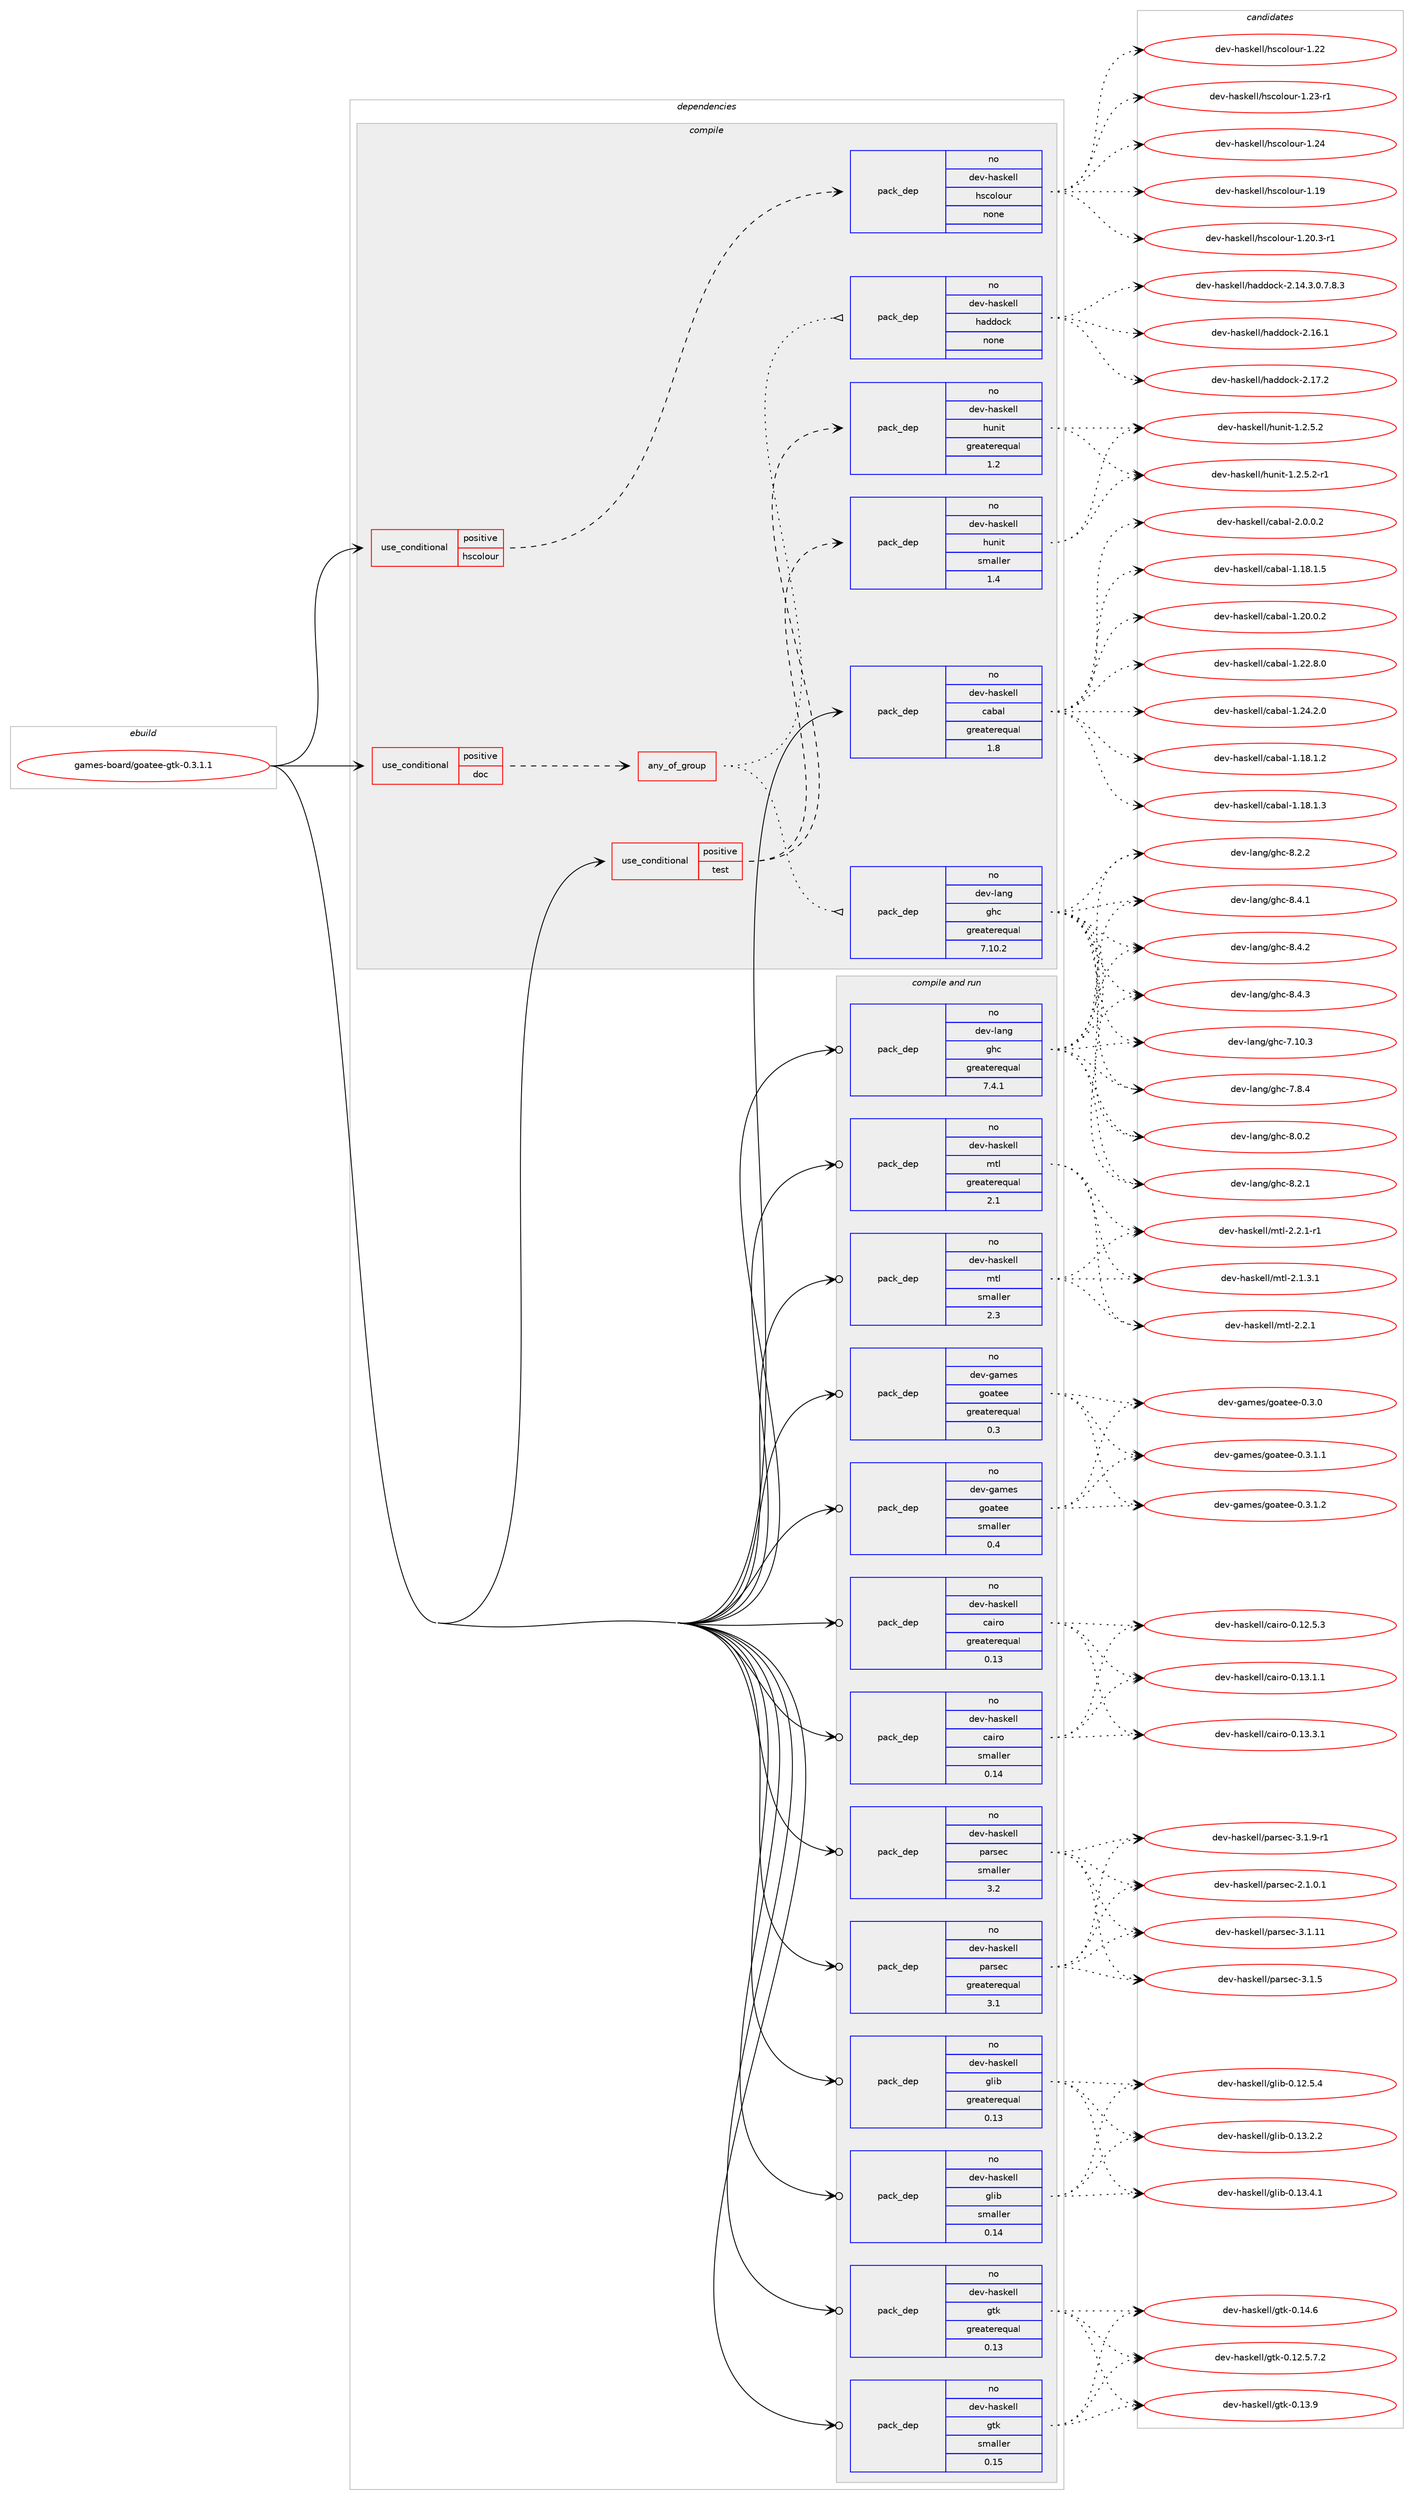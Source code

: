 digraph prolog {

# *************
# Graph options
# *************

newrank=true;
concentrate=true;
compound=true;
graph [rankdir=LR,fontname=Helvetica,fontsize=10,ranksep=1.5];#, ranksep=2.5, nodesep=0.2];
edge  [arrowhead=vee];
node  [fontname=Helvetica,fontsize=10];

# **********
# The ebuild
# **********

subgraph cluster_leftcol {
color=gray;
rank=same;
label=<<i>ebuild</i>>;
id [label="games-board/goatee-gtk-0.3.1.1", color=red, width=4, href="../games-board/goatee-gtk-0.3.1.1.svg"];
}

# ****************
# The dependencies
# ****************

subgraph cluster_midcol {
color=gray;
label=<<i>dependencies</i>>;
subgraph cluster_compile {
fillcolor="#eeeeee";
style=filled;
label=<<i>compile</i>>;
subgraph cond426145 {
dependency1555152 [label=<<TABLE BORDER="0" CELLBORDER="1" CELLSPACING="0" CELLPADDING="4"><TR><TD ROWSPAN="3" CELLPADDING="10">use_conditional</TD></TR><TR><TD>positive</TD></TR><TR><TD>doc</TD></TR></TABLE>>, shape=none, color=red];
subgraph any23236 {
dependency1555153 [label=<<TABLE BORDER="0" CELLBORDER="1" CELLSPACING="0" CELLPADDING="4"><TR><TD CELLPADDING="10">any_of_group</TD></TR></TABLE>>, shape=none, color=red];subgraph pack1105178 {
dependency1555154 [label=<<TABLE BORDER="0" CELLBORDER="1" CELLSPACING="0" CELLPADDING="4" WIDTH="220"><TR><TD ROWSPAN="6" CELLPADDING="30">pack_dep</TD></TR><TR><TD WIDTH="110">no</TD></TR><TR><TD>dev-haskell</TD></TR><TR><TD>haddock</TD></TR><TR><TD>none</TD></TR><TR><TD></TD></TR></TABLE>>, shape=none, color=blue];
}
dependency1555153:e -> dependency1555154:w [weight=20,style="dotted",arrowhead="oinv"];
subgraph pack1105179 {
dependency1555155 [label=<<TABLE BORDER="0" CELLBORDER="1" CELLSPACING="0" CELLPADDING="4" WIDTH="220"><TR><TD ROWSPAN="6" CELLPADDING="30">pack_dep</TD></TR><TR><TD WIDTH="110">no</TD></TR><TR><TD>dev-lang</TD></TR><TR><TD>ghc</TD></TR><TR><TD>greaterequal</TD></TR><TR><TD>7.10.2</TD></TR></TABLE>>, shape=none, color=blue];
}
dependency1555153:e -> dependency1555155:w [weight=20,style="dotted",arrowhead="oinv"];
}
dependency1555152:e -> dependency1555153:w [weight=20,style="dashed",arrowhead="vee"];
}
id:e -> dependency1555152:w [weight=20,style="solid",arrowhead="vee"];
subgraph cond426146 {
dependency1555156 [label=<<TABLE BORDER="0" CELLBORDER="1" CELLSPACING="0" CELLPADDING="4"><TR><TD ROWSPAN="3" CELLPADDING="10">use_conditional</TD></TR><TR><TD>positive</TD></TR><TR><TD>hscolour</TD></TR></TABLE>>, shape=none, color=red];
subgraph pack1105180 {
dependency1555157 [label=<<TABLE BORDER="0" CELLBORDER="1" CELLSPACING="0" CELLPADDING="4" WIDTH="220"><TR><TD ROWSPAN="6" CELLPADDING="30">pack_dep</TD></TR><TR><TD WIDTH="110">no</TD></TR><TR><TD>dev-haskell</TD></TR><TR><TD>hscolour</TD></TR><TR><TD>none</TD></TR><TR><TD></TD></TR></TABLE>>, shape=none, color=blue];
}
dependency1555156:e -> dependency1555157:w [weight=20,style="dashed",arrowhead="vee"];
}
id:e -> dependency1555156:w [weight=20,style="solid",arrowhead="vee"];
subgraph cond426147 {
dependency1555158 [label=<<TABLE BORDER="0" CELLBORDER="1" CELLSPACING="0" CELLPADDING="4"><TR><TD ROWSPAN="3" CELLPADDING="10">use_conditional</TD></TR><TR><TD>positive</TD></TR><TR><TD>test</TD></TR></TABLE>>, shape=none, color=red];
subgraph pack1105181 {
dependency1555159 [label=<<TABLE BORDER="0" CELLBORDER="1" CELLSPACING="0" CELLPADDING="4" WIDTH="220"><TR><TD ROWSPAN="6" CELLPADDING="30">pack_dep</TD></TR><TR><TD WIDTH="110">no</TD></TR><TR><TD>dev-haskell</TD></TR><TR><TD>hunit</TD></TR><TR><TD>greaterequal</TD></TR><TR><TD>1.2</TD></TR></TABLE>>, shape=none, color=blue];
}
dependency1555158:e -> dependency1555159:w [weight=20,style="dashed",arrowhead="vee"];
subgraph pack1105182 {
dependency1555160 [label=<<TABLE BORDER="0" CELLBORDER="1" CELLSPACING="0" CELLPADDING="4" WIDTH="220"><TR><TD ROWSPAN="6" CELLPADDING="30">pack_dep</TD></TR><TR><TD WIDTH="110">no</TD></TR><TR><TD>dev-haskell</TD></TR><TR><TD>hunit</TD></TR><TR><TD>smaller</TD></TR><TR><TD>1.4</TD></TR></TABLE>>, shape=none, color=blue];
}
dependency1555158:e -> dependency1555160:w [weight=20,style="dashed",arrowhead="vee"];
}
id:e -> dependency1555158:w [weight=20,style="solid",arrowhead="vee"];
subgraph pack1105183 {
dependency1555161 [label=<<TABLE BORDER="0" CELLBORDER="1" CELLSPACING="0" CELLPADDING="4" WIDTH="220"><TR><TD ROWSPAN="6" CELLPADDING="30">pack_dep</TD></TR><TR><TD WIDTH="110">no</TD></TR><TR><TD>dev-haskell</TD></TR><TR><TD>cabal</TD></TR><TR><TD>greaterequal</TD></TR><TR><TD>1.8</TD></TR></TABLE>>, shape=none, color=blue];
}
id:e -> dependency1555161:w [weight=20,style="solid",arrowhead="vee"];
}
subgraph cluster_compileandrun {
fillcolor="#eeeeee";
style=filled;
label=<<i>compile and run</i>>;
subgraph pack1105184 {
dependency1555162 [label=<<TABLE BORDER="0" CELLBORDER="1" CELLSPACING="0" CELLPADDING="4" WIDTH="220"><TR><TD ROWSPAN="6" CELLPADDING="30">pack_dep</TD></TR><TR><TD WIDTH="110">no</TD></TR><TR><TD>dev-games</TD></TR><TR><TD>goatee</TD></TR><TR><TD>greaterequal</TD></TR><TR><TD>0.3</TD></TR></TABLE>>, shape=none, color=blue];
}
id:e -> dependency1555162:w [weight=20,style="solid",arrowhead="odotvee"];
subgraph pack1105185 {
dependency1555163 [label=<<TABLE BORDER="0" CELLBORDER="1" CELLSPACING="0" CELLPADDING="4" WIDTH="220"><TR><TD ROWSPAN="6" CELLPADDING="30">pack_dep</TD></TR><TR><TD WIDTH="110">no</TD></TR><TR><TD>dev-games</TD></TR><TR><TD>goatee</TD></TR><TR><TD>smaller</TD></TR><TR><TD>0.4</TD></TR></TABLE>>, shape=none, color=blue];
}
id:e -> dependency1555163:w [weight=20,style="solid",arrowhead="odotvee"];
subgraph pack1105186 {
dependency1555164 [label=<<TABLE BORDER="0" CELLBORDER="1" CELLSPACING="0" CELLPADDING="4" WIDTH="220"><TR><TD ROWSPAN="6" CELLPADDING="30">pack_dep</TD></TR><TR><TD WIDTH="110">no</TD></TR><TR><TD>dev-haskell</TD></TR><TR><TD>cairo</TD></TR><TR><TD>greaterequal</TD></TR><TR><TD>0.13</TD></TR></TABLE>>, shape=none, color=blue];
}
id:e -> dependency1555164:w [weight=20,style="solid",arrowhead="odotvee"];
subgraph pack1105187 {
dependency1555165 [label=<<TABLE BORDER="0" CELLBORDER="1" CELLSPACING="0" CELLPADDING="4" WIDTH="220"><TR><TD ROWSPAN="6" CELLPADDING="30">pack_dep</TD></TR><TR><TD WIDTH="110">no</TD></TR><TR><TD>dev-haskell</TD></TR><TR><TD>cairo</TD></TR><TR><TD>smaller</TD></TR><TR><TD>0.14</TD></TR></TABLE>>, shape=none, color=blue];
}
id:e -> dependency1555165:w [weight=20,style="solid",arrowhead="odotvee"];
subgraph pack1105188 {
dependency1555166 [label=<<TABLE BORDER="0" CELLBORDER="1" CELLSPACING="0" CELLPADDING="4" WIDTH="220"><TR><TD ROWSPAN="6" CELLPADDING="30">pack_dep</TD></TR><TR><TD WIDTH="110">no</TD></TR><TR><TD>dev-haskell</TD></TR><TR><TD>glib</TD></TR><TR><TD>greaterequal</TD></TR><TR><TD>0.13</TD></TR></TABLE>>, shape=none, color=blue];
}
id:e -> dependency1555166:w [weight=20,style="solid",arrowhead="odotvee"];
subgraph pack1105189 {
dependency1555167 [label=<<TABLE BORDER="0" CELLBORDER="1" CELLSPACING="0" CELLPADDING="4" WIDTH="220"><TR><TD ROWSPAN="6" CELLPADDING="30">pack_dep</TD></TR><TR><TD WIDTH="110">no</TD></TR><TR><TD>dev-haskell</TD></TR><TR><TD>glib</TD></TR><TR><TD>smaller</TD></TR><TR><TD>0.14</TD></TR></TABLE>>, shape=none, color=blue];
}
id:e -> dependency1555167:w [weight=20,style="solid",arrowhead="odotvee"];
subgraph pack1105190 {
dependency1555168 [label=<<TABLE BORDER="0" CELLBORDER="1" CELLSPACING="0" CELLPADDING="4" WIDTH="220"><TR><TD ROWSPAN="6" CELLPADDING="30">pack_dep</TD></TR><TR><TD WIDTH="110">no</TD></TR><TR><TD>dev-haskell</TD></TR><TR><TD>gtk</TD></TR><TR><TD>greaterequal</TD></TR><TR><TD>0.13</TD></TR></TABLE>>, shape=none, color=blue];
}
id:e -> dependency1555168:w [weight=20,style="solid",arrowhead="odotvee"];
subgraph pack1105191 {
dependency1555169 [label=<<TABLE BORDER="0" CELLBORDER="1" CELLSPACING="0" CELLPADDING="4" WIDTH="220"><TR><TD ROWSPAN="6" CELLPADDING="30">pack_dep</TD></TR><TR><TD WIDTH="110">no</TD></TR><TR><TD>dev-haskell</TD></TR><TR><TD>gtk</TD></TR><TR><TD>smaller</TD></TR><TR><TD>0.15</TD></TR></TABLE>>, shape=none, color=blue];
}
id:e -> dependency1555169:w [weight=20,style="solid",arrowhead="odotvee"];
subgraph pack1105192 {
dependency1555170 [label=<<TABLE BORDER="0" CELLBORDER="1" CELLSPACING="0" CELLPADDING="4" WIDTH="220"><TR><TD ROWSPAN="6" CELLPADDING="30">pack_dep</TD></TR><TR><TD WIDTH="110">no</TD></TR><TR><TD>dev-haskell</TD></TR><TR><TD>mtl</TD></TR><TR><TD>greaterequal</TD></TR><TR><TD>2.1</TD></TR></TABLE>>, shape=none, color=blue];
}
id:e -> dependency1555170:w [weight=20,style="solid",arrowhead="odotvee"];
subgraph pack1105193 {
dependency1555171 [label=<<TABLE BORDER="0" CELLBORDER="1" CELLSPACING="0" CELLPADDING="4" WIDTH="220"><TR><TD ROWSPAN="6" CELLPADDING="30">pack_dep</TD></TR><TR><TD WIDTH="110">no</TD></TR><TR><TD>dev-haskell</TD></TR><TR><TD>mtl</TD></TR><TR><TD>smaller</TD></TR><TR><TD>2.3</TD></TR></TABLE>>, shape=none, color=blue];
}
id:e -> dependency1555171:w [weight=20,style="solid",arrowhead="odotvee"];
subgraph pack1105194 {
dependency1555172 [label=<<TABLE BORDER="0" CELLBORDER="1" CELLSPACING="0" CELLPADDING="4" WIDTH="220"><TR><TD ROWSPAN="6" CELLPADDING="30">pack_dep</TD></TR><TR><TD WIDTH="110">no</TD></TR><TR><TD>dev-haskell</TD></TR><TR><TD>parsec</TD></TR><TR><TD>greaterequal</TD></TR><TR><TD>3.1</TD></TR></TABLE>>, shape=none, color=blue];
}
id:e -> dependency1555172:w [weight=20,style="solid",arrowhead="odotvee"];
subgraph pack1105195 {
dependency1555173 [label=<<TABLE BORDER="0" CELLBORDER="1" CELLSPACING="0" CELLPADDING="4" WIDTH="220"><TR><TD ROWSPAN="6" CELLPADDING="30">pack_dep</TD></TR><TR><TD WIDTH="110">no</TD></TR><TR><TD>dev-haskell</TD></TR><TR><TD>parsec</TD></TR><TR><TD>smaller</TD></TR><TR><TD>3.2</TD></TR></TABLE>>, shape=none, color=blue];
}
id:e -> dependency1555173:w [weight=20,style="solid",arrowhead="odotvee"];
subgraph pack1105196 {
dependency1555174 [label=<<TABLE BORDER="0" CELLBORDER="1" CELLSPACING="0" CELLPADDING="4" WIDTH="220"><TR><TD ROWSPAN="6" CELLPADDING="30">pack_dep</TD></TR><TR><TD WIDTH="110">no</TD></TR><TR><TD>dev-lang</TD></TR><TR><TD>ghc</TD></TR><TR><TD>greaterequal</TD></TR><TR><TD>7.4.1</TD></TR></TABLE>>, shape=none, color=blue];
}
id:e -> dependency1555174:w [weight=20,style="solid",arrowhead="odotvee"];
}
subgraph cluster_run {
fillcolor="#eeeeee";
style=filled;
label=<<i>run</i>>;
}
}

# **************
# The candidates
# **************

subgraph cluster_choices {
rank=same;
color=gray;
label=<<i>candidates</i>>;

subgraph choice1105178 {
color=black;
nodesep=1;
choice1001011184510497115107101108108471049710010011199107455046495246514648465546564651 [label="dev-haskell/haddock-2.14.3.0.7.8.3", color=red, width=4,href="../dev-haskell/haddock-2.14.3.0.7.8.3.svg"];
choice100101118451049711510710110810847104971001001119910745504649544649 [label="dev-haskell/haddock-2.16.1", color=red, width=4,href="../dev-haskell/haddock-2.16.1.svg"];
choice100101118451049711510710110810847104971001001119910745504649554650 [label="dev-haskell/haddock-2.17.2", color=red, width=4,href="../dev-haskell/haddock-2.17.2.svg"];
dependency1555154:e -> choice1001011184510497115107101108108471049710010011199107455046495246514648465546564651:w [style=dotted,weight="100"];
dependency1555154:e -> choice100101118451049711510710110810847104971001001119910745504649544649:w [style=dotted,weight="100"];
dependency1555154:e -> choice100101118451049711510710110810847104971001001119910745504649554650:w [style=dotted,weight="100"];
}
subgraph choice1105179 {
color=black;
nodesep=1;
choice1001011184510897110103471031049945554649484651 [label="dev-lang/ghc-7.10.3", color=red, width=4,href="../dev-lang/ghc-7.10.3.svg"];
choice10010111845108971101034710310499455546564652 [label="dev-lang/ghc-7.8.4", color=red, width=4,href="../dev-lang/ghc-7.8.4.svg"];
choice10010111845108971101034710310499455646484650 [label="dev-lang/ghc-8.0.2", color=red, width=4,href="../dev-lang/ghc-8.0.2.svg"];
choice10010111845108971101034710310499455646504649 [label="dev-lang/ghc-8.2.1", color=red, width=4,href="../dev-lang/ghc-8.2.1.svg"];
choice10010111845108971101034710310499455646504650 [label="dev-lang/ghc-8.2.2", color=red, width=4,href="../dev-lang/ghc-8.2.2.svg"];
choice10010111845108971101034710310499455646524649 [label="dev-lang/ghc-8.4.1", color=red, width=4,href="../dev-lang/ghc-8.4.1.svg"];
choice10010111845108971101034710310499455646524650 [label="dev-lang/ghc-8.4.2", color=red, width=4,href="../dev-lang/ghc-8.4.2.svg"];
choice10010111845108971101034710310499455646524651 [label="dev-lang/ghc-8.4.3", color=red, width=4,href="../dev-lang/ghc-8.4.3.svg"];
dependency1555155:e -> choice1001011184510897110103471031049945554649484651:w [style=dotted,weight="100"];
dependency1555155:e -> choice10010111845108971101034710310499455546564652:w [style=dotted,weight="100"];
dependency1555155:e -> choice10010111845108971101034710310499455646484650:w [style=dotted,weight="100"];
dependency1555155:e -> choice10010111845108971101034710310499455646504649:w [style=dotted,weight="100"];
dependency1555155:e -> choice10010111845108971101034710310499455646504650:w [style=dotted,weight="100"];
dependency1555155:e -> choice10010111845108971101034710310499455646524649:w [style=dotted,weight="100"];
dependency1555155:e -> choice10010111845108971101034710310499455646524650:w [style=dotted,weight="100"];
dependency1555155:e -> choice10010111845108971101034710310499455646524651:w [style=dotted,weight="100"];
}
subgraph choice1105180 {
color=black;
nodesep=1;
choice100101118451049711510710110810847104115991111081111171144549464957 [label="dev-haskell/hscolour-1.19", color=red, width=4,href="../dev-haskell/hscolour-1.19.svg"];
choice10010111845104971151071011081084710411599111108111117114454946504846514511449 [label="dev-haskell/hscolour-1.20.3-r1", color=red, width=4,href="../dev-haskell/hscolour-1.20.3-r1.svg"];
choice100101118451049711510710110810847104115991111081111171144549465050 [label="dev-haskell/hscolour-1.22", color=red, width=4,href="../dev-haskell/hscolour-1.22.svg"];
choice1001011184510497115107101108108471041159911110811111711445494650514511449 [label="dev-haskell/hscolour-1.23-r1", color=red, width=4,href="../dev-haskell/hscolour-1.23-r1.svg"];
choice100101118451049711510710110810847104115991111081111171144549465052 [label="dev-haskell/hscolour-1.24", color=red, width=4,href="../dev-haskell/hscolour-1.24.svg"];
dependency1555157:e -> choice100101118451049711510710110810847104115991111081111171144549464957:w [style=dotted,weight="100"];
dependency1555157:e -> choice10010111845104971151071011081084710411599111108111117114454946504846514511449:w [style=dotted,weight="100"];
dependency1555157:e -> choice100101118451049711510710110810847104115991111081111171144549465050:w [style=dotted,weight="100"];
dependency1555157:e -> choice1001011184510497115107101108108471041159911110811111711445494650514511449:w [style=dotted,weight="100"];
dependency1555157:e -> choice100101118451049711510710110810847104115991111081111171144549465052:w [style=dotted,weight="100"];
}
subgraph choice1105181 {
color=black;
nodesep=1;
choice1001011184510497115107101108108471041171101051164549465046534650 [label="dev-haskell/hunit-1.2.5.2", color=red, width=4,href="../dev-haskell/hunit-1.2.5.2.svg"];
choice10010111845104971151071011081084710411711010511645494650465346504511449 [label="dev-haskell/hunit-1.2.5.2-r1", color=red, width=4,href="../dev-haskell/hunit-1.2.5.2-r1.svg"];
dependency1555159:e -> choice1001011184510497115107101108108471041171101051164549465046534650:w [style=dotted,weight="100"];
dependency1555159:e -> choice10010111845104971151071011081084710411711010511645494650465346504511449:w [style=dotted,weight="100"];
}
subgraph choice1105182 {
color=black;
nodesep=1;
choice1001011184510497115107101108108471041171101051164549465046534650 [label="dev-haskell/hunit-1.2.5.2", color=red, width=4,href="../dev-haskell/hunit-1.2.5.2.svg"];
choice10010111845104971151071011081084710411711010511645494650465346504511449 [label="dev-haskell/hunit-1.2.5.2-r1", color=red, width=4,href="../dev-haskell/hunit-1.2.5.2-r1.svg"];
dependency1555160:e -> choice1001011184510497115107101108108471041171101051164549465046534650:w [style=dotted,weight="100"];
dependency1555160:e -> choice10010111845104971151071011081084710411711010511645494650465346504511449:w [style=dotted,weight="100"];
}
subgraph choice1105183 {
color=black;
nodesep=1;
choice10010111845104971151071011081084799979897108454946495646494650 [label="dev-haskell/cabal-1.18.1.2", color=red, width=4,href="../dev-haskell/cabal-1.18.1.2.svg"];
choice10010111845104971151071011081084799979897108454946495646494651 [label="dev-haskell/cabal-1.18.1.3", color=red, width=4,href="../dev-haskell/cabal-1.18.1.3.svg"];
choice10010111845104971151071011081084799979897108454946495646494653 [label="dev-haskell/cabal-1.18.1.5", color=red, width=4,href="../dev-haskell/cabal-1.18.1.5.svg"];
choice10010111845104971151071011081084799979897108454946504846484650 [label="dev-haskell/cabal-1.20.0.2", color=red, width=4,href="../dev-haskell/cabal-1.20.0.2.svg"];
choice10010111845104971151071011081084799979897108454946505046564648 [label="dev-haskell/cabal-1.22.8.0", color=red, width=4,href="../dev-haskell/cabal-1.22.8.0.svg"];
choice10010111845104971151071011081084799979897108454946505246504648 [label="dev-haskell/cabal-1.24.2.0", color=red, width=4,href="../dev-haskell/cabal-1.24.2.0.svg"];
choice100101118451049711510710110810847999798971084550464846484650 [label="dev-haskell/cabal-2.0.0.2", color=red, width=4,href="../dev-haskell/cabal-2.0.0.2.svg"];
dependency1555161:e -> choice10010111845104971151071011081084799979897108454946495646494650:w [style=dotted,weight="100"];
dependency1555161:e -> choice10010111845104971151071011081084799979897108454946495646494651:w [style=dotted,weight="100"];
dependency1555161:e -> choice10010111845104971151071011081084799979897108454946495646494653:w [style=dotted,weight="100"];
dependency1555161:e -> choice10010111845104971151071011081084799979897108454946504846484650:w [style=dotted,weight="100"];
dependency1555161:e -> choice10010111845104971151071011081084799979897108454946505046564648:w [style=dotted,weight="100"];
dependency1555161:e -> choice10010111845104971151071011081084799979897108454946505246504648:w [style=dotted,weight="100"];
dependency1555161:e -> choice100101118451049711510710110810847999798971084550464846484650:w [style=dotted,weight="100"];
}
subgraph choice1105184 {
color=black;
nodesep=1;
choice10010111845103971091011154710311197116101101454846514648 [label="dev-games/goatee-0.3.0", color=red, width=4,href="../dev-games/goatee-0.3.0.svg"];
choice100101118451039710910111547103111971161011014548465146494649 [label="dev-games/goatee-0.3.1.1", color=red, width=4,href="../dev-games/goatee-0.3.1.1.svg"];
choice100101118451039710910111547103111971161011014548465146494650 [label="dev-games/goatee-0.3.1.2", color=red, width=4,href="../dev-games/goatee-0.3.1.2.svg"];
dependency1555162:e -> choice10010111845103971091011154710311197116101101454846514648:w [style=dotted,weight="100"];
dependency1555162:e -> choice100101118451039710910111547103111971161011014548465146494649:w [style=dotted,weight="100"];
dependency1555162:e -> choice100101118451039710910111547103111971161011014548465146494650:w [style=dotted,weight="100"];
}
subgraph choice1105185 {
color=black;
nodesep=1;
choice10010111845103971091011154710311197116101101454846514648 [label="dev-games/goatee-0.3.0", color=red, width=4,href="../dev-games/goatee-0.3.0.svg"];
choice100101118451039710910111547103111971161011014548465146494649 [label="dev-games/goatee-0.3.1.1", color=red, width=4,href="../dev-games/goatee-0.3.1.1.svg"];
choice100101118451039710910111547103111971161011014548465146494650 [label="dev-games/goatee-0.3.1.2", color=red, width=4,href="../dev-games/goatee-0.3.1.2.svg"];
dependency1555163:e -> choice10010111845103971091011154710311197116101101454846514648:w [style=dotted,weight="100"];
dependency1555163:e -> choice100101118451039710910111547103111971161011014548465146494649:w [style=dotted,weight="100"];
dependency1555163:e -> choice100101118451039710910111547103111971161011014548465146494650:w [style=dotted,weight="100"];
}
subgraph choice1105186 {
color=black;
nodesep=1;
choice1001011184510497115107101108108479997105114111454846495046534651 [label="dev-haskell/cairo-0.12.5.3", color=red, width=4,href="../dev-haskell/cairo-0.12.5.3.svg"];
choice1001011184510497115107101108108479997105114111454846495146494649 [label="dev-haskell/cairo-0.13.1.1", color=red, width=4,href="../dev-haskell/cairo-0.13.1.1.svg"];
choice1001011184510497115107101108108479997105114111454846495146514649 [label="dev-haskell/cairo-0.13.3.1", color=red, width=4,href="../dev-haskell/cairo-0.13.3.1.svg"];
dependency1555164:e -> choice1001011184510497115107101108108479997105114111454846495046534651:w [style=dotted,weight="100"];
dependency1555164:e -> choice1001011184510497115107101108108479997105114111454846495146494649:w [style=dotted,weight="100"];
dependency1555164:e -> choice1001011184510497115107101108108479997105114111454846495146514649:w [style=dotted,weight="100"];
}
subgraph choice1105187 {
color=black;
nodesep=1;
choice1001011184510497115107101108108479997105114111454846495046534651 [label="dev-haskell/cairo-0.12.5.3", color=red, width=4,href="../dev-haskell/cairo-0.12.5.3.svg"];
choice1001011184510497115107101108108479997105114111454846495146494649 [label="dev-haskell/cairo-0.13.1.1", color=red, width=4,href="../dev-haskell/cairo-0.13.1.1.svg"];
choice1001011184510497115107101108108479997105114111454846495146514649 [label="dev-haskell/cairo-0.13.3.1", color=red, width=4,href="../dev-haskell/cairo-0.13.3.1.svg"];
dependency1555165:e -> choice1001011184510497115107101108108479997105114111454846495046534651:w [style=dotted,weight="100"];
dependency1555165:e -> choice1001011184510497115107101108108479997105114111454846495146494649:w [style=dotted,weight="100"];
dependency1555165:e -> choice1001011184510497115107101108108479997105114111454846495146514649:w [style=dotted,weight="100"];
}
subgraph choice1105188 {
color=black;
nodesep=1;
choice10010111845104971151071011081084710310810598454846495046534652 [label="dev-haskell/glib-0.12.5.4", color=red, width=4,href="../dev-haskell/glib-0.12.5.4.svg"];
choice10010111845104971151071011081084710310810598454846495146504650 [label="dev-haskell/glib-0.13.2.2", color=red, width=4,href="../dev-haskell/glib-0.13.2.2.svg"];
choice10010111845104971151071011081084710310810598454846495146524649 [label="dev-haskell/glib-0.13.4.1", color=red, width=4,href="../dev-haskell/glib-0.13.4.1.svg"];
dependency1555166:e -> choice10010111845104971151071011081084710310810598454846495046534652:w [style=dotted,weight="100"];
dependency1555166:e -> choice10010111845104971151071011081084710310810598454846495146504650:w [style=dotted,weight="100"];
dependency1555166:e -> choice10010111845104971151071011081084710310810598454846495146524649:w [style=dotted,weight="100"];
}
subgraph choice1105189 {
color=black;
nodesep=1;
choice10010111845104971151071011081084710310810598454846495046534652 [label="dev-haskell/glib-0.12.5.4", color=red, width=4,href="../dev-haskell/glib-0.12.5.4.svg"];
choice10010111845104971151071011081084710310810598454846495146504650 [label="dev-haskell/glib-0.13.2.2", color=red, width=4,href="../dev-haskell/glib-0.13.2.2.svg"];
choice10010111845104971151071011081084710310810598454846495146524649 [label="dev-haskell/glib-0.13.4.1", color=red, width=4,href="../dev-haskell/glib-0.13.4.1.svg"];
dependency1555167:e -> choice10010111845104971151071011081084710310810598454846495046534652:w [style=dotted,weight="100"];
dependency1555167:e -> choice10010111845104971151071011081084710310810598454846495146504650:w [style=dotted,weight="100"];
dependency1555167:e -> choice10010111845104971151071011081084710310810598454846495146524649:w [style=dotted,weight="100"];
}
subgraph choice1105190 {
color=black;
nodesep=1;
choice1001011184510497115107101108108471031161074548464950465346554650 [label="dev-haskell/gtk-0.12.5.7.2", color=red, width=4,href="../dev-haskell/gtk-0.12.5.7.2.svg"];
choice10010111845104971151071011081084710311610745484649514657 [label="dev-haskell/gtk-0.13.9", color=red, width=4,href="../dev-haskell/gtk-0.13.9.svg"];
choice10010111845104971151071011081084710311610745484649524654 [label="dev-haskell/gtk-0.14.6", color=red, width=4,href="../dev-haskell/gtk-0.14.6.svg"];
dependency1555168:e -> choice1001011184510497115107101108108471031161074548464950465346554650:w [style=dotted,weight="100"];
dependency1555168:e -> choice10010111845104971151071011081084710311610745484649514657:w [style=dotted,weight="100"];
dependency1555168:e -> choice10010111845104971151071011081084710311610745484649524654:w [style=dotted,weight="100"];
}
subgraph choice1105191 {
color=black;
nodesep=1;
choice1001011184510497115107101108108471031161074548464950465346554650 [label="dev-haskell/gtk-0.12.5.7.2", color=red, width=4,href="../dev-haskell/gtk-0.12.5.7.2.svg"];
choice10010111845104971151071011081084710311610745484649514657 [label="dev-haskell/gtk-0.13.9", color=red, width=4,href="../dev-haskell/gtk-0.13.9.svg"];
choice10010111845104971151071011081084710311610745484649524654 [label="dev-haskell/gtk-0.14.6", color=red, width=4,href="../dev-haskell/gtk-0.14.6.svg"];
dependency1555169:e -> choice1001011184510497115107101108108471031161074548464950465346554650:w [style=dotted,weight="100"];
dependency1555169:e -> choice10010111845104971151071011081084710311610745484649514657:w [style=dotted,weight="100"];
dependency1555169:e -> choice10010111845104971151071011081084710311610745484649524654:w [style=dotted,weight="100"];
}
subgraph choice1105192 {
color=black;
nodesep=1;
choice1001011184510497115107101108108471091161084550464946514649 [label="dev-haskell/mtl-2.1.3.1", color=red, width=4,href="../dev-haskell/mtl-2.1.3.1.svg"];
choice100101118451049711510710110810847109116108455046504649 [label="dev-haskell/mtl-2.2.1", color=red, width=4,href="../dev-haskell/mtl-2.2.1.svg"];
choice1001011184510497115107101108108471091161084550465046494511449 [label="dev-haskell/mtl-2.2.1-r1", color=red, width=4,href="../dev-haskell/mtl-2.2.1-r1.svg"];
dependency1555170:e -> choice1001011184510497115107101108108471091161084550464946514649:w [style=dotted,weight="100"];
dependency1555170:e -> choice100101118451049711510710110810847109116108455046504649:w [style=dotted,weight="100"];
dependency1555170:e -> choice1001011184510497115107101108108471091161084550465046494511449:w [style=dotted,weight="100"];
}
subgraph choice1105193 {
color=black;
nodesep=1;
choice1001011184510497115107101108108471091161084550464946514649 [label="dev-haskell/mtl-2.1.3.1", color=red, width=4,href="../dev-haskell/mtl-2.1.3.1.svg"];
choice100101118451049711510710110810847109116108455046504649 [label="dev-haskell/mtl-2.2.1", color=red, width=4,href="../dev-haskell/mtl-2.2.1.svg"];
choice1001011184510497115107101108108471091161084550465046494511449 [label="dev-haskell/mtl-2.2.1-r1", color=red, width=4,href="../dev-haskell/mtl-2.2.1-r1.svg"];
dependency1555171:e -> choice1001011184510497115107101108108471091161084550464946514649:w [style=dotted,weight="100"];
dependency1555171:e -> choice100101118451049711510710110810847109116108455046504649:w [style=dotted,weight="100"];
dependency1555171:e -> choice1001011184510497115107101108108471091161084550465046494511449:w [style=dotted,weight="100"];
}
subgraph choice1105194 {
color=black;
nodesep=1;
choice10010111845104971151071011081084711297114115101994550464946484649 [label="dev-haskell/parsec-2.1.0.1", color=red, width=4,href="../dev-haskell/parsec-2.1.0.1.svg"];
choice100101118451049711510710110810847112971141151019945514649464949 [label="dev-haskell/parsec-3.1.11", color=red, width=4,href="../dev-haskell/parsec-3.1.11.svg"];
choice1001011184510497115107101108108471129711411510199455146494653 [label="dev-haskell/parsec-3.1.5", color=red, width=4,href="../dev-haskell/parsec-3.1.5.svg"];
choice10010111845104971151071011081084711297114115101994551464946574511449 [label="dev-haskell/parsec-3.1.9-r1", color=red, width=4,href="../dev-haskell/parsec-3.1.9-r1.svg"];
dependency1555172:e -> choice10010111845104971151071011081084711297114115101994550464946484649:w [style=dotted,weight="100"];
dependency1555172:e -> choice100101118451049711510710110810847112971141151019945514649464949:w [style=dotted,weight="100"];
dependency1555172:e -> choice1001011184510497115107101108108471129711411510199455146494653:w [style=dotted,weight="100"];
dependency1555172:e -> choice10010111845104971151071011081084711297114115101994551464946574511449:w [style=dotted,weight="100"];
}
subgraph choice1105195 {
color=black;
nodesep=1;
choice10010111845104971151071011081084711297114115101994550464946484649 [label="dev-haskell/parsec-2.1.0.1", color=red, width=4,href="../dev-haskell/parsec-2.1.0.1.svg"];
choice100101118451049711510710110810847112971141151019945514649464949 [label="dev-haskell/parsec-3.1.11", color=red, width=4,href="../dev-haskell/parsec-3.1.11.svg"];
choice1001011184510497115107101108108471129711411510199455146494653 [label="dev-haskell/parsec-3.1.5", color=red, width=4,href="../dev-haskell/parsec-3.1.5.svg"];
choice10010111845104971151071011081084711297114115101994551464946574511449 [label="dev-haskell/parsec-3.1.9-r1", color=red, width=4,href="../dev-haskell/parsec-3.1.9-r1.svg"];
dependency1555173:e -> choice10010111845104971151071011081084711297114115101994550464946484649:w [style=dotted,weight="100"];
dependency1555173:e -> choice100101118451049711510710110810847112971141151019945514649464949:w [style=dotted,weight="100"];
dependency1555173:e -> choice1001011184510497115107101108108471129711411510199455146494653:w [style=dotted,weight="100"];
dependency1555173:e -> choice10010111845104971151071011081084711297114115101994551464946574511449:w [style=dotted,weight="100"];
}
subgraph choice1105196 {
color=black;
nodesep=1;
choice1001011184510897110103471031049945554649484651 [label="dev-lang/ghc-7.10.3", color=red, width=4,href="../dev-lang/ghc-7.10.3.svg"];
choice10010111845108971101034710310499455546564652 [label="dev-lang/ghc-7.8.4", color=red, width=4,href="../dev-lang/ghc-7.8.4.svg"];
choice10010111845108971101034710310499455646484650 [label="dev-lang/ghc-8.0.2", color=red, width=4,href="../dev-lang/ghc-8.0.2.svg"];
choice10010111845108971101034710310499455646504649 [label="dev-lang/ghc-8.2.1", color=red, width=4,href="../dev-lang/ghc-8.2.1.svg"];
choice10010111845108971101034710310499455646504650 [label="dev-lang/ghc-8.2.2", color=red, width=4,href="../dev-lang/ghc-8.2.2.svg"];
choice10010111845108971101034710310499455646524649 [label="dev-lang/ghc-8.4.1", color=red, width=4,href="../dev-lang/ghc-8.4.1.svg"];
choice10010111845108971101034710310499455646524650 [label="dev-lang/ghc-8.4.2", color=red, width=4,href="../dev-lang/ghc-8.4.2.svg"];
choice10010111845108971101034710310499455646524651 [label="dev-lang/ghc-8.4.3", color=red, width=4,href="../dev-lang/ghc-8.4.3.svg"];
dependency1555174:e -> choice1001011184510897110103471031049945554649484651:w [style=dotted,weight="100"];
dependency1555174:e -> choice10010111845108971101034710310499455546564652:w [style=dotted,weight="100"];
dependency1555174:e -> choice10010111845108971101034710310499455646484650:w [style=dotted,weight="100"];
dependency1555174:e -> choice10010111845108971101034710310499455646504649:w [style=dotted,weight="100"];
dependency1555174:e -> choice10010111845108971101034710310499455646504650:w [style=dotted,weight="100"];
dependency1555174:e -> choice10010111845108971101034710310499455646524649:w [style=dotted,weight="100"];
dependency1555174:e -> choice10010111845108971101034710310499455646524650:w [style=dotted,weight="100"];
dependency1555174:e -> choice10010111845108971101034710310499455646524651:w [style=dotted,weight="100"];
}
}

}
